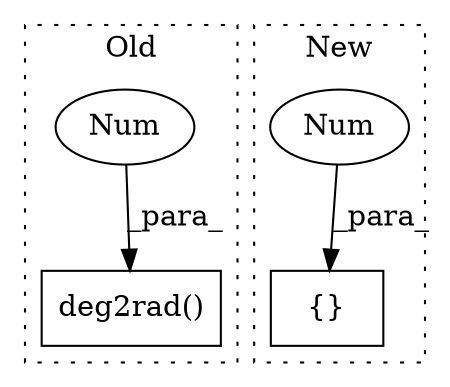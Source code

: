 digraph G {
subgraph cluster0 {
1 [label="deg2rad()" a="75" s="1168,1183" l="11,1" shape="box"];
4 [label="Num" a="76" s="1179" l="4" shape="ellipse"];
label = "Old";
style="dotted";
}
subgraph cluster1 {
2 [label="{}" a="59" s="877,898" l="1,0" shape="box"];
3 [label="Num" a="76" s="888" l="1" shape="ellipse"];
label = "New";
style="dotted";
}
3 -> 2 [label="_para_"];
4 -> 1 [label="_para_"];
}